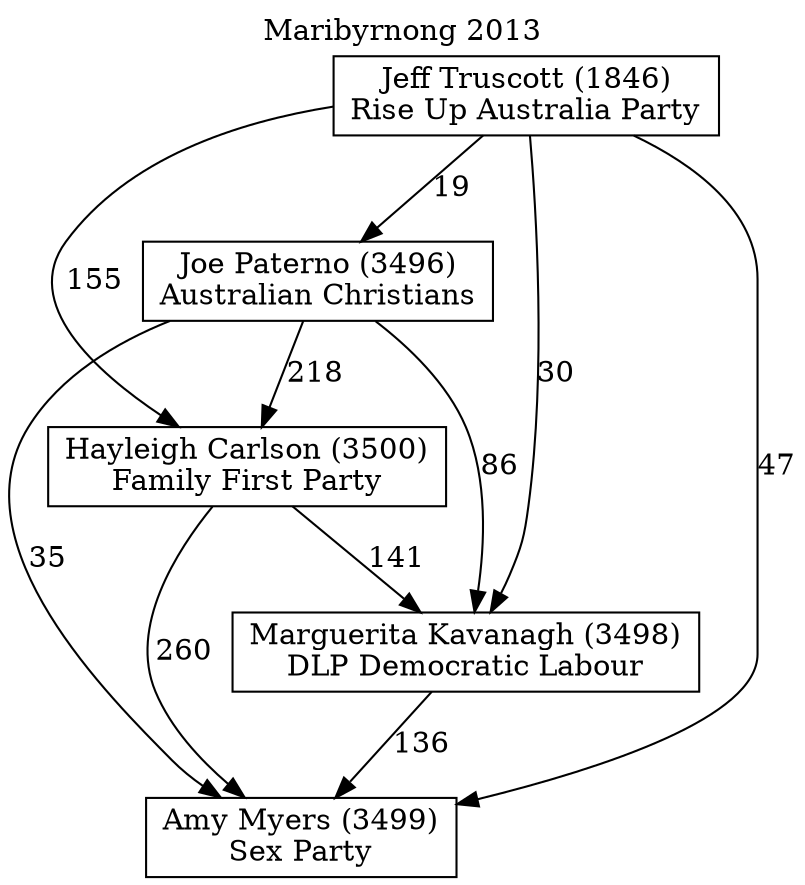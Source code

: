 // House preference flow
digraph "Amy Myers (3499)_Maribyrnong_2013" {
	graph [label="Maribyrnong 2013" labelloc=t mclimit=10]
	node [shape=box]
	"Amy Myers (3499)" [label="Amy Myers (3499)
Sex Party"]
	"Marguerita Kavanagh (3498)" [label="Marguerita Kavanagh (3498)
DLP Democratic Labour"]
	"Hayleigh Carlson (3500)" [label="Hayleigh Carlson (3500)
Family First Party"]
	"Joe Paterno (3496)" [label="Joe Paterno (3496)
Australian Christians"]
	"Jeff Truscott (1846)" [label="Jeff Truscott (1846)
Rise Up Australia Party"]
	"Marguerita Kavanagh (3498)" -> "Amy Myers (3499)" [label=136]
	"Hayleigh Carlson (3500)" -> "Marguerita Kavanagh (3498)" [label=141]
	"Joe Paterno (3496)" -> "Hayleigh Carlson (3500)" [label=218]
	"Jeff Truscott (1846)" -> "Joe Paterno (3496)" [label=19]
	"Hayleigh Carlson (3500)" -> "Amy Myers (3499)" [label=260]
	"Joe Paterno (3496)" -> "Amy Myers (3499)" [label=35]
	"Jeff Truscott (1846)" -> "Amy Myers (3499)" [label=47]
	"Jeff Truscott (1846)" -> "Hayleigh Carlson (3500)" [label=155]
	"Joe Paterno (3496)" -> "Marguerita Kavanagh (3498)" [label=86]
	"Jeff Truscott (1846)" -> "Marguerita Kavanagh (3498)" [label=30]
}
